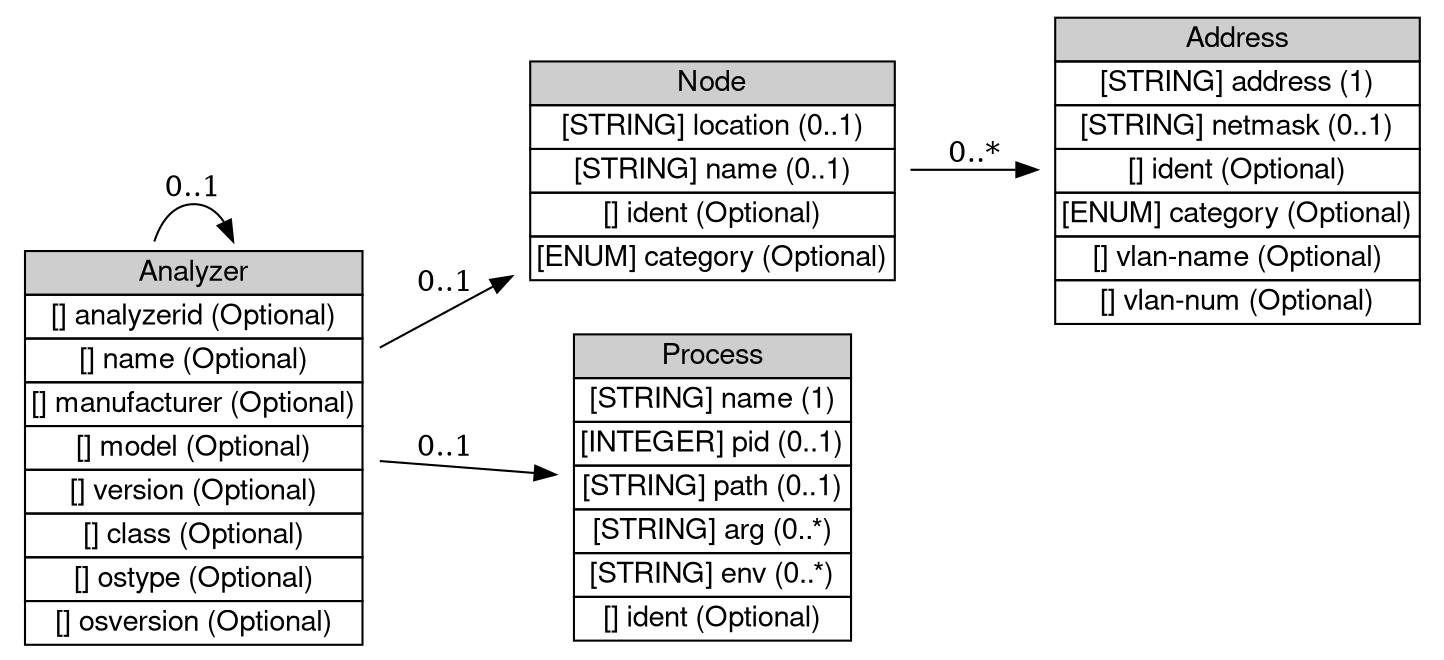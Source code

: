 digraph Analyzer {
	graph [bb="0,0,683,309",
		rankdir=LR
	];
	node [label="\N"];
	Analyzer	[height=2.7361,
		label=<<table BORDER="0" CELLBORDER="1" CELLSPACING="0"> <tr> <td BGCOLOR="#CECECE" HREF="../IDMEFv1/Analyzer.html" TITLE="The Analyzer class identifies the analyzer from which the Alert or Heartbeat message originates. Only one analyzer may be encoded for each alert or heartbeat, and that MUST be the analyzer at which the alert or heartbeat originated. Although the IDMEF data model does not prevent the use of hierarchical intrusion detection systems (where alerts get relayed up the tree), it does not provide any way to record the identity of the &quot;relay&quot; analyzers along the path from the originating analyzer to the manager that ultimately receives the alert. "><FONT FACE="Nimbus Sans L">Analyzer</FONT></td> </tr>" %<tr><td  HREF="../IDMEFv1/Analyzer.html" TITLE="(but see below).  A unique identifier for the analyzer; see Section 3.2.9."><FONT FACE="Nimbus Sans L">[] analyzerid (Optional)</FONT></td></tr>%<tr><td  HREF="../IDMEFv1/Analyzer.html" TITLE="An explicit name for the analyzer that may be easier to understand than the analyzerid."><FONT FACE="Nimbus Sans L">[] name (Optional)</FONT></td></tr>%<tr><td  HREF="../IDMEFv1/Analyzer.html" TITLE="The manufacturer of the analyzer software and/or hardware."><FONT FACE="Nimbus Sans L">[] manufacturer (Optional)</FONT></td></tr>%<tr><td  HREF="../IDMEFv1/Analyzer.html" TITLE="The model name/number of the analyzer software and/or hardware."><FONT FACE="Nimbus Sans L">[] model (Optional)</FONT></td></tr>%<tr><td  HREF="../IDMEFv1/Analyzer.html" TITLE="The version number of the analyzer software and/or hardware."><FONT FACE="Nimbus Sans L">[] version (Optional)</FONT></td></tr>%<tr><td  HREF="../IDMEFv1/Analyzer.html" TITLE="The class of analyzer software and/or hardware."><FONT FACE="Nimbus Sans L">[] class (Optional)</FONT></td></tr>%<tr><td  HREF="../IDMEFv1/Analyzer.html" TITLE="Operating system name.  On POSIX 1003.1 compliant systems, this is the value returned in utsname.sysname by the uname() system call, or the output of the &quot;uname -s&quot; command."><FONT FACE="Nimbus Sans L">[] ostype (Optional)</FONT></td></tr>%<tr><td  HREF="../IDMEFv1/Analyzer.html" TITLE="Operating system version.  On POSIX 1003.1 compliant systems, this is the value returned in utsname.release by the uname() system call, or the output of the &quot;uname -r&quot; command."><FONT FACE="Nimbus Sans L">[] osversion (Optional)</FONT></td></tr>%</table>>,
		pos="89,98.5",
		shape=plaintext,
		width=2.4722];
	Analyzer -> Analyzer	[label="0..1",
		lp="89,222.5",
		pos="e,107.93,197.09 70.072,197.09 73.667,207.97 79.977,215 89,215 95.063,215 99.9,211.83 103.51,206.45"];
	"Node"	[height=1.5694,
		label=<<table BORDER="0" CELLBORDER="1" CELLSPACING="0"> <tr> <td BGCOLOR="#CECECE" HREF="../IDMEFv1/Node.html" TITLE="The Node class is used to identify hosts and other network devices (routers, switches, etc.). "><FONT FACE="Nimbus Sans L">Node</FONT></td> </tr>" %<tr><td  HREF="../IDMEFv1/Node.html" TITLE="The location of the equipment."><FONT FACE="Nimbus Sans L">[STRING] location (0..1)</FONT></td></tr>%<tr><td  HREF="../IDMEFv1/Node.html" TITLE="The name of the equipment.  This information MUST be provided if no Address information is given."><FONT FACE="Nimbus Sans L">[STRING] name (0..1)</FONT></td></tr>%<tr><td  HREF="../IDMEFv1/Node.html" TITLE="A unique identifier for the node; see Section 3.2.9."><FONT FACE="Nimbus Sans L">[] ident (Optional)</FONT></td></tr>%<tr><td  HREF="../IDMEFv1/Node.html" TITLE="The &quot;domain&quot; from which the name information was obtained, if relevant.  The permitted values for this attribute are shown in the table below.  The default value is &quot;unknown&quot;. (See also Section 10 for extensions to the table.)"><FONT FACE="Nimbus Sans L">[ENUM] category (Optional)</FONT></td></tr>%</table>>,
		pos="337,231.5",
		shape=plaintext,
		width=2.6389];
	Analyzer -> "Node"	[label="0..1",
		lp="210,177",
		pos="e,241.84,180.59 178.12,146.14 195.89,155.75 214.72,165.93 232.95,175.79"];
	Process	[height=2.1528,
		label=<<table BORDER="0" CELLBORDER="1" CELLSPACING="0"> <tr> <td BGCOLOR="#CECECE" HREF="../IDMEFv1/Process.html" TITLE="The Process class is used to describe processes being executed on sources, targets, and analyzers. "><FONT FACE="Nimbus Sans L">Process</FONT></td> </tr>" %<tr><td  HREF="../IDMEFv1/Process.html" TITLE="The name of the program being executed. This is a short name; path and argument information are provided elsewhere."><FONT FACE="Nimbus Sans L">[STRING] name (1)</FONT></td></tr>%<tr><td  HREF="../IDMEFv1/Process.html" TITLE="The process identifier of the process."><FONT FACE="Nimbus Sans L">[INTEGER] pid (0..1)</FONT></td></tr>%<tr><td  HREF="../IDMEFv1/Process.html" TITLE="The full path of the program being executed."><FONT FACE="Nimbus Sans L">[STRING] path (0..1)</FONT></td></tr>%<tr><td  HREF="../IDMEFv1/Process.html" TITLE="A command-line argument to the program. Multiple arguments may be specified (they are assumed to have occurred in the same order they are provided) with multiple uses of arg."><FONT FACE="Nimbus Sans L">[STRING] arg (0..*)</FONT></td></tr>%<tr><td  HREF="../IDMEFv1/Process.html" TITLE="An environment string associated with the process; generally of the format &quot;VARIABLE=value&quot;.  Multiple environment strings may be specified with multiple uses of env."><FONT FACE="Nimbus Sans L">[STRING] env (0..*)</FONT></td></tr>%<tr><td  HREF="../IDMEFv1/Process.html" TITLE="A unique identifier for the process; see Section 3.2.9."><FONT FACE="Nimbus Sans L">[] ident (Optional)</FONT></td></tr>%</table>>,
		pos="337,79.5",
		shape=plaintext,
		width=2.0556];
	Analyzer -> Process	[label="0..1",
		lp="210,98",
		pos="e,262.68,85.163 178.12,91.694 202.36,89.821 228.58,87.796 252.56,85.945"];
	Address	[height=2.1528,
		label=<<table BORDER="0" CELLBORDER="1" CELLSPACING="0"> <tr> <td BGCOLOR="#CECECE" HREF="../IDMEFv1/Address.html" TITLE="The Address class is used to represent network, hardware, and application addresses. "><FONT FACE="Nimbus Sans L">Address</FONT></td> </tr>" %<tr><td  HREF="../IDMEFv1/Address.html" TITLE="The address information.  The format of this data is governed by the category attribute."><FONT FACE="Nimbus Sans L">[STRING] address (1)</FONT></td></tr>%<tr><td  HREF="../IDMEFv1/Address.html" TITLE="The network mask for the address, if appropriate."><FONT FACE="Nimbus Sans L">[STRING] netmask (0..1)</FONT></td></tr>%<tr><td  HREF="../IDMEFv1/Address.html" TITLE="A unique identifier for the address; see Section 3.2.9."><FONT FACE="Nimbus Sans L">[] ident (Optional)</FONT></td></tr>%<tr><td  HREF="../IDMEFv1/Address.html" TITLE="The type of address represented.  The permitted values for this attribute are shown below.  The default value is &quot;unknown&quot;.  (See also Section 10.)"><FONT FACE="Nimbus Sans L">[ENUM] category (Optional)</FONT></td></tr>%<tr><td  HREF="../IDMEFv1/Address.html" TITLE="The name of the Virtual LAN to which the address belongs."><FONT FACE="Nimbus Sans L">[] vlan-name (Optional)</FONT></td></tr>%<tr><td  HREF="../IDMEFv1/Address.html" TITLE="The number of the Virtual LAN to which the address belongs."><FONT FACE="Nimbus Sans L">[] vlan-num (Optional)</FONT></td></tr>%</table>>,
		pos="588,231.5",
		shape=plaintext,
		width=2.6389];
	"Node" -> Address	[label="0..*",
		lp="462.5,239",
		pos="e,492.73,231.5 432.14,231.5 448.56,231.5 465.73,231.5 482.42,231.5"];
}
